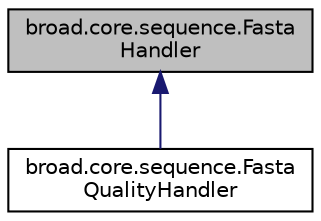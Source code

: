 digraph "broad.core.sequence.FastaHandler"
{
  edge [fontname="Helvetica",fontsize="10",labelfontname="Helvetica",labelfontsize="10"];
  node [fontname="Helvetica",fontsize="10",shape=record];
  Node1 [label="broad.core.sequence.Fasta\lHandler",height=0.2,width=0.4,color="black", fillcolor="grey75", style="filled" fontcolor="black"];
  Node1 -> Node2 [dir="back",color="midnightblue",fontsize="10",style="solid",fontname="Helvetica"];
  Node2 [label="broad.core.sequence.Fasta\lQualityHandler",height=0.2,width=0.4,color="black", fillcolor="white", style="filled",URL="$interfacebroad_1_1core_1_1sequence_1_1_fasta_quality_handler.html"];
}
